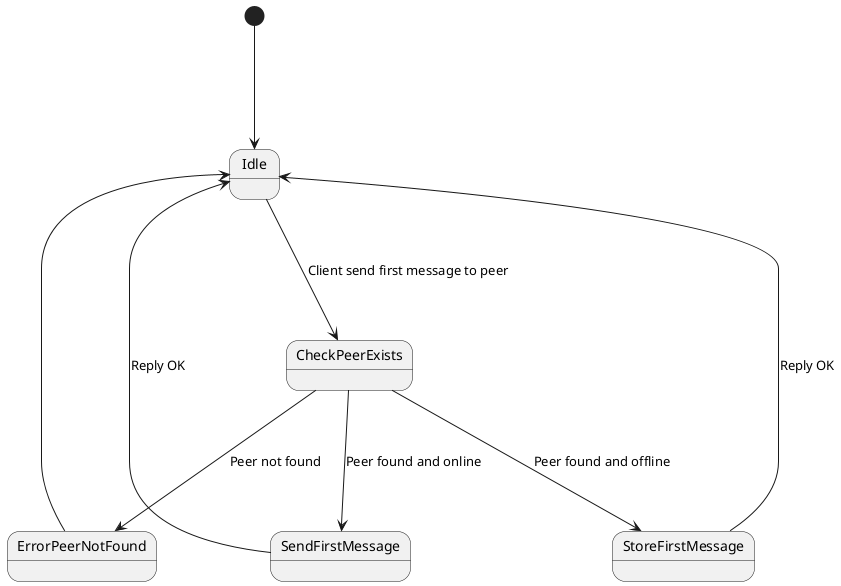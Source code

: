 @startuml Client connection flow

[*] ---> Idle
Idle ---> CheckPeerExists : Client send first message to peer
CheckPeerExists ---> ErrorPeerNotFound : Peer not found
ErrorPeerNotFound ---> Idle
CheckPeerExists ---> StoreFirstMessage : Peer found and offline
StoreFirstMessage ---> Idle : Reply OK
CheckPeerExists ---> SendFirstMessage : Peer found and online
SendFirstMessage ---> Idle : Reply OK

@enduml